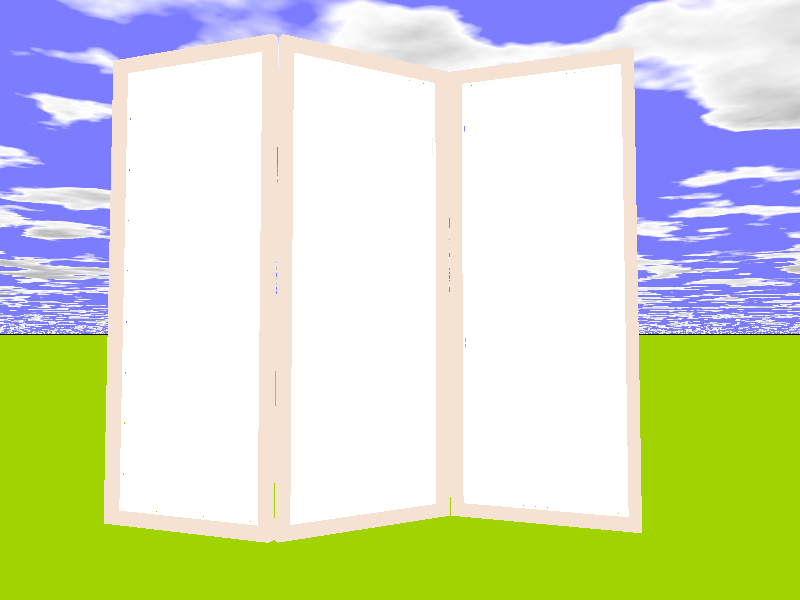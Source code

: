 // POV-Ray 3.6 / 3.7 Scene File "p_shoji5.pov"
// author: Friedrich A. Lohmueller, 2003/Aug-2009/Jan-2011
// email:  Friedrich.Lohmueller_at_t-online.de
// homepage: http://www.f-lohmueller.de
//
#version 3.6; // 3.7;
global_settings{ assumed_gamma 1.0 }
#default{ finish{ ambient 0.1 diffuse 0.9 }} 

global_settings { noise_generator 1 }
#include "colors.inc"
#include "textures.inc"
#include "glass.inc"

// camera -----------------------------------------------------
#declare Camera_0 = camera {/*ultra_wide_angle*/ angle 60
                            location  <0.0 , 1.0 ,-4.0>
                            right x*image_width/image_height
                            look_at <0.0 , 1.2 , 0.0>}
camera{Camera_0} 

// ---------------------------------------------------------------------------------
#declare  Shoji_On = 1;


// sun -----------------------------------------------------------------------------
light_source{<1500,2500,-2500> color White}
// sky ----------------------------------------------------------------------------
plane{<0,1,0>,1 hollow  
       texture{ pigment{ bozo turbulence 0.76 translate <-2,0,0>
                         color_map { [0.5 rgb <0.20, 0.20, 1.0>]
                                     [0.6 rgb <1,1,1>]
                                     [1.0 rgb <0.5,0.5,0.5>]}
                       }
                finish {ambient 1 diffuse 0} }      
       scale 10000}
// fog ----------------------------------------------------------------------------
fog{fog_type   2
    distance   50
    color      White
    fog_offset 0.1
    fog_alt    2.5
    turbulence 0.8}
// ground -------------------------------------------------------------------------
plane { <0,1,0>, 0 
        texture{ pigment{ color rgb<0.35,0.65,0.0>}
	         normal { bumps 0.5 scale 0.01}
                 finish { phong 0.1}
               } // end of texture
      } // end of plane
//---------------------------------------------------------------------------------
//---------------------------- objects in scene -----------------------------------
//---------------------------------------------------------------------------------

#declare Shoji_WoodTX  = texture{ pigment{ color LightWood*1.5 quick_color White}
                                  finish { phong 1}}
#declare Shoji_WoodTY  = texture{ pigment{ color LightWood*1.5 quick_color White}
                                  finish { phong 1}}
#declare Shoji_M = material{texture {pigment{ color White filter 0.27 quick_color White}
                                     normal { bumps 0.1 scale 0.002}
                                     finish { phong 0.5}
                                     }
                             interior{caustics 0.002
                                     }           
                            }// end of material

#declare WindowFrameTex = texture{ pigment{ color rgb <0.85,0.6,0.4>*1.1 quick_color LightWood}
                                   finish {  phong 0.5}}



#declare Lo_Window_Glass =
 material{ texture {pigment {color White filter 0.85}
                    finish  {Shiny ambient 0 diffuse 0 reflection 0.15} }
           interior{caustics 0.02 }           
                            }// end of material

#macro HortS(Dx,Dy,Dz)
#local D = 0.0001;
union{
 box {<D,D,D>,< Dx-D,Dy-D,Dz  > texture{Shoji_WoodTX}}
 box {<D,D,D>,< Dx-D,Dy  ,Dz-D> texture{Shoji_WoodTY}}
} #end // -----------------------------------------------

#macro HortSD(Dx,Dy,Dz)
#local D = 0.0001;
union{
 box {<D,D,-Dz  >,< Dx-D,Dy-D,Dz  > texture{Shoji_WoodTX}}
 box {<D,D,-Dz+D>,< Dx-D,Dy  ,Dz-D> texture{Shoji_WoodTY}}
} #end // -----------------------------------------------

 

#macro Shoji(WideX,WideY,XNr,YNr) 
#local D = 0.0001;
union{
box {<D+0.01,D+0.01,0.010>,<WideX-D-0.01,WideY-D-0.01,0.011> material{Shoji_M}}
#local Nr = 0;     // start
#local EndNr = YNr; // end
#while (Nr< EndNr+1) 
   object{HortS(WideX-2*D,0.01,0.01) translate<D,Nr*(WideY-1*0.01)/EndNr,0>} 
 #local Nr = Nr + 1;    
#end // --------------- loop-end 
#local Nr = 0;     // start
#local EndNr = XNr; // end
#while (Nr< EndNr+1) 
   object{HortS(0.01,WideY-2*D,0.01) translate<Nr*(WideX-1*0.01)/EndNr,D,0>} 
 #local Nr = Nr + 1;    
#end // --------------- loop-end 
}// end of union
#end  //of Shoji - singlesided sliding-door - macro ------------------------------


#macro Window1(WideX, WideY,FrameXY,FrameZ)
#local D= 0.0001;
union{
//box {<D,D,-0.002>,<WideX-D,WideY-D,0.002> material{Lo_Window_Glass}}
box {<D,            0,-FrameZ>,<WideX-D,FrameXY,FrameZ>texture{WindowFrameTex}}
box {<D,WideY-FrameXY,-FrameZ>,<WideX-D,  WideY,FrameZ>texture{WindowFrameTex}}
box {<            0,D,-FrameZ>,<FrameXY,WideY,FrameZ>texture{WindowFrameTex}}
box {<WideX-FrameXY,D,-FrameZ>,<  WideX,WideY,FrameZ>texture{WindowFrameTex}}
} // end of union
#end //  of Window1 macro



#macro Frame(Wide_X,Wide_Y,Frame_XY,Frame_Z,X_Nr,Y_Nr)
union{ 
 object{  Shoji(Wide_X-2*Frame_XY,Wide_Y-2*Frame_XY,X_Nr,Y_Nr) translate<Frame_XY,Frame_XY,Frame_Z*3/4>}
 object{Window1(Wide_X,Wide_Y,Frame_XY,Frame_Z)  }
}
#end //---------------------------------------------------------------------------------------------------

#declare Win_D   = 0.01;

#macro Paravent_3( Wide_x, Wide_y, Frame_xy, Frame_z, X_n, Y_n, Angle1, Angle2) 
#local Win_D = Frame_z/2;
union{
 object{ Frame (Wide_x, Wide_y, Frame_xy, Frame_z, X_n, Y_n)}
  union{ object{ Frame (Wide_x, Wide_y, Frame_xy, Frame_z, X_n, Y_n)}
         object{ Frame (Wide_x, Wide_y, Frame_xy, Frame_z, X_n, Y_n)
                 translate<Win_D,0,0> rotate<0,Angle1,0> translate<Wide_x+Win_D,0,0>}
         translate<Win_D,0,0> rotate<0,Angle2,0> translate<Wide_x+Win_D,0,0>}   
} #end //------------------------------------------------------------------------------------------------

object{ Paravent_3 (0.80,2.00,0.05,0.02, 6, 8, 50, -50)         
        scale<1,1, 1> rotate<0,  20,0> translate<-1.25,0.2,-1>}

//----------------------------------------------------------------------------------------------------end


